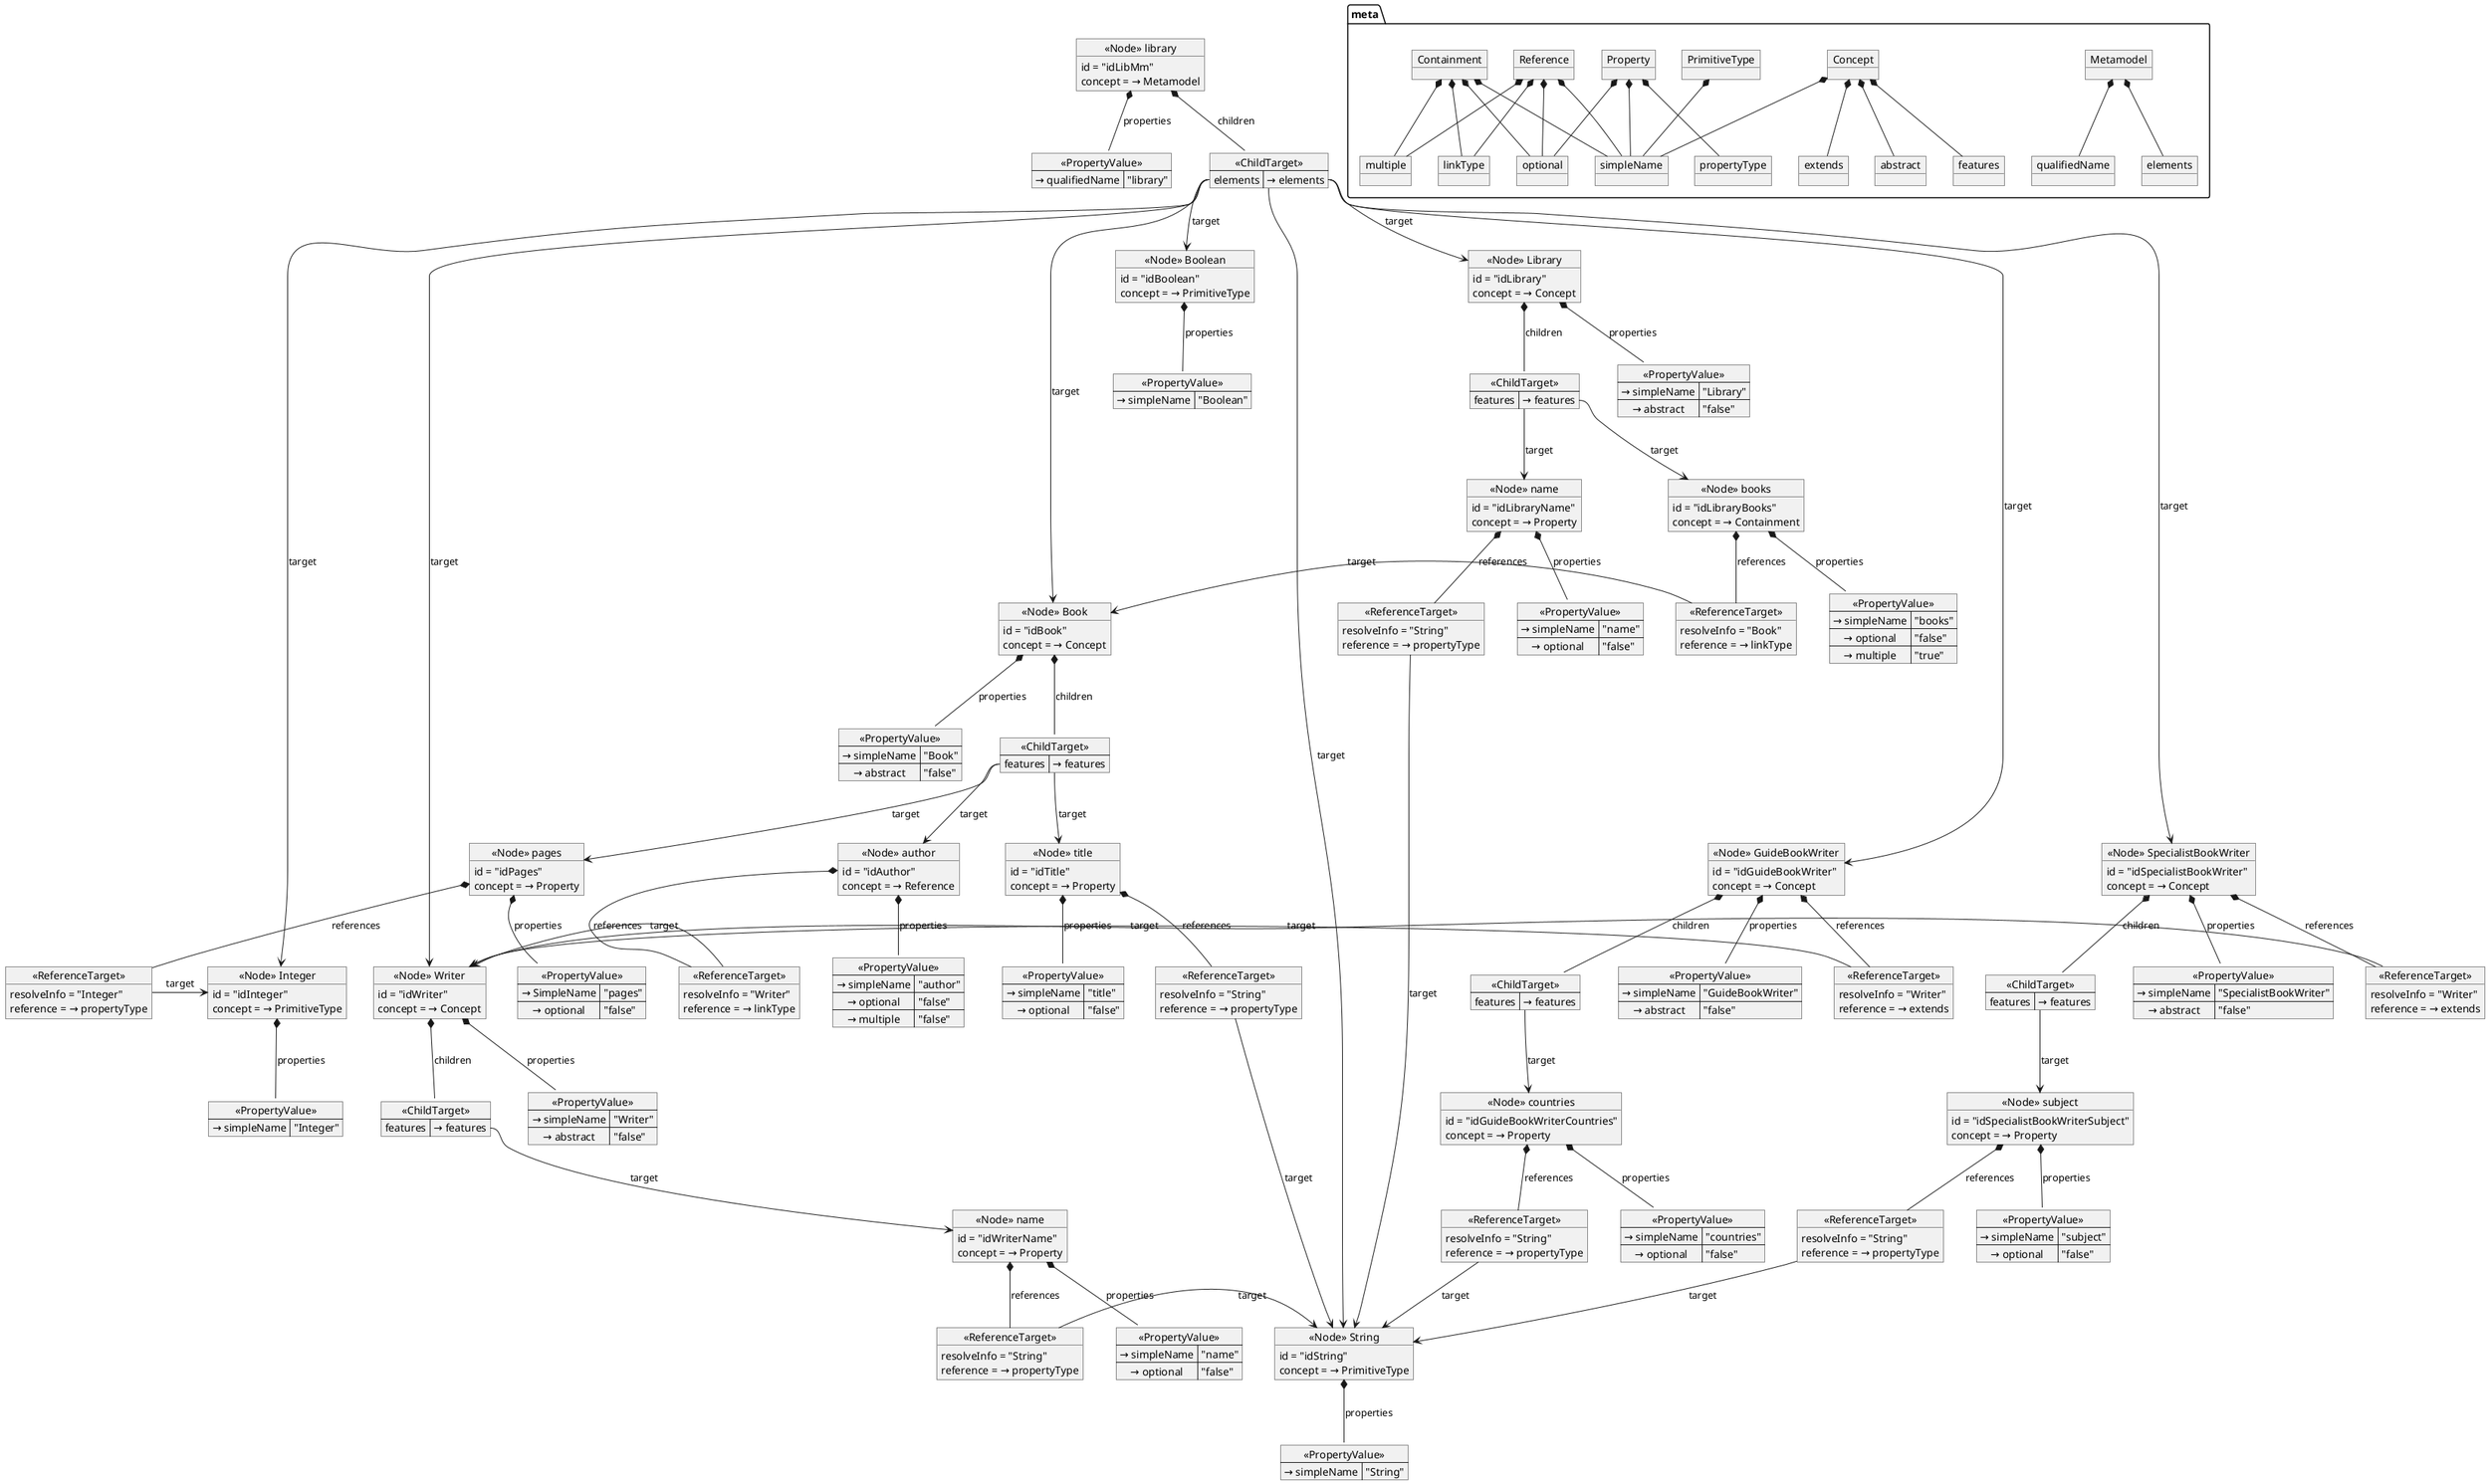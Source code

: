@startuml
package meta {
    object "Metamodel" as metamodel

    object "qualifiedName" as qualifiedName
    metamodel *-- qualifiedName

    object "elements" as elements
    metamodel *-- elements

    object "Concept" as concept

    object "simpleName" as simpleName
    concept *-- simpleName

    object "abstract" as abstract
    concept *-- abstract

    object "features" as features
    concept *-- features

    object "extends" as extends
    concept *-- extends

    object "PrimitiveType" as primitiveType
    primitiveType *-- simpleName

    object "Property" as property
    property *-- simpleName

    object "optional" as optional
    property *-- optional

    object "propertyType" as propertyType
    property *-- propertyType

    object "Reference" as reference
    reference *-- simpleName
    reference *-- optional

    object "multiple" as multiple
    reference *-- multiple

    object "linkType" as linkType
    reference *-- linkType

    object "Containment" as containment
    containment *-- simpleName
    containment *-- optional
    containment *-- multiple
    containment *-- linkType
}

' library (metamodel)

object "<<Node>> library" as library {
    id = "idLibMm"
    concept = → Metamodel
}
'metamodel <- library #lightgray: concept


map "<<PropertyValue>>" as libraryQualifiedName {
    → qualifiedName => "library"
}
library *-- libraryQualifiedName: properties
'qualifiedName <- libraryQualifiedName #lightgray: property

map "<<ChildTarget>>" as libraryChildren {
    elements => → elements
}
library *-- libraryChildren: children
'elements <- libraryString #lightgray: containment

' String

object "<<Node>> String" as String {
    id = "idString"
    concept = → PrimitiveType
}
'primitiveType <- String #lightgray: concept

libraryChildren::elements --> String: target

map "<<PropertyValue>>" as StringName {
    → simpleName => "String"
}
String *-- StringName: properties
'simpleName <- StringName #lightgray: property

' Boolean

object "<<Node>> Boolean" as Boolean {
    id = "idBoolean"
    concept = → PrimitiveType
}
'primitiveType <- Boolean #lightgray: concept

libraryChildren::elements --> Boolean: target

map "<<PropertyValue>>" as BooleanName {
    → simpleName => "Boolean"
}
Boolean *-- BooleanName: properties
'simpleName <- BooleanName #lightgray: property

' Integer

object "<<Node>> Integer" as Integer {
    id = "idInteger"
    concept = → PrimitiveType
}
'primitiveType <- Integer #lightgray: concept

libraryChildren::elements --> Integer: target

map "<<PropertyValue>>" as IntegerName {
    → simpleName => "Integer"
}
Integer *-- IntegerName: properties
'simpleName <- IntegerName #lightgray: property

' Book

object "<<Node>> Book" as Book {
    id = "idBook"
    concept = → Concept
}
'concept <- Book #lightgray: concept

libraryChildren::elements --> Book: target

map "<<PropertyValue>>" as bookName {
    → simpleName => "Book"
    → abstract => "false"
}
Book *-- bookName: properties

' Book.title

object "<<Node>> title" as title {
    id = "idTitle"
    concept = → Property
}
'property <- title #lightgray: concept

map "<<ChildTarget>>" as bookChildren {
     features => → features
}
Book *-- bookChildren: children
bookChildren::features --> title: target

map "<<PropertyValue>>" as titleName {
    → simpleName => "title"
    → optional => "false"
}
title *-- titleName: properties
'simpleName <- titleName #lightgray: property

object "<<ReferenceTarget>>" as titleType {
    resolveInfo = "String"
    reference = → propertyType
}
title *-- titleType: references
'propertyType <- titleType #lightgray: reference
titleType -> String: target

' Book.pages

object "<<Node>> pages" as pages {
    id = "idPages"
    concept = → Property
}
'property <- pages #lightgray: concept

bookChildren::features --> pages: target

map "<<PropertyValue>>" as pagesName {
    → SimpleName => "pages"
    → optional => "false"
}
pages *-- pagesName: properties
'simpleName <- pagesName #lightgray: property

object "<<ReferenceTarget>>" as pagesType {
    resolveInfo = "Integer"
    reference = → propertyType
}
pages *-- pagesType: references
'propertyType <- pagesType #lightgray: reference
pagesType -> Integer: target

' Book.author

object "<<Node>> author" as author {
    id = "idAuthor"
    concept = → Reference
}
'reference <- author #lightgray: concept

bookChildren::features --> author: target

map "<<PropertyValue>>" as authorName {
    → simpleName => "author"
    → optional => "false"
    → multiple => "false"
}
author *-- authorName: properties
'simpleName <- authorName #lightgray: property


object "<<ReferenceTarget>>" as authorType {
    resolveInfo = "Writer"
    reference = → linkType
}
author *-- authorType: references
'linkType <- authorType #lightgray: reference


' Library (node)

object "<<Node>> Library" as Library {
    id = "idLibrary"
    concept = → Concept
}
'concept <- Library #lightgray: concept

libraryChildren::elements --> Library: target

map "<<PropertyValue>>" as libraryName {
    → simpleName => "Library"
    → abstract => "false"

}
Library *-- libraryName: properties
'simpleName <- libraryName #lightgray: property

' Library.name

object "<<Node>> name" as libraryNameNode {
    id = "idLibraryName"
    concept = → Property
}
'property <- libraryNameNode #lightgray: concept

map "<<ChildTarget>>" as LibraryNodeChildren {
     features => → features
}
Library *-- LibraryNodeChildren: children
LibraryNodeChildren::features --> libraryNameNode: target

map "<<PropertyValue>>" as libraryNameName {
    → simpleName =>  "name"
    → optional => "false"
}
libraryNameNode *-- libraryNameName: properties
'simpleName <- libraryNameName #lightgray: property

object "<<ReferenceTarget>>" as libraryNameNodeType {
    resolveInfo = "String"
    reference = → propertyType
}
libraryNameNode *-- libraryNameNodeType: references
'propertyType <- libraryNameNodeType #lightgray: reference
libraryNameNodeType -> String: target

' Library.books

object "<<Node>> books" as books {
    id = "idLibraryBooks"
    concept = → Containment
}
'containment <- books #lightgray: concept

LibraryNodeChildren::features --> books: target


map "<<PropertyValue>>" as booksName {
    → simpleName => "books"
    → optional => "false"
    → multiple => "true"
}
books *-- booksName: properties
'simpleName <- booksName #lightgray: property

object "<<ReferenceTarget>>" as booksType {
    resolveInfo = "Book"
    reference = → linkType
}
books *-- booksType: references
'linkType <- booksType #lightgray: reference
booksType -> Book: target

' Writer

object "<<Node>> Writer" as Writer {
    id = "idWriter"
    concept = → Concept
}
'concept <- Writer #lightgray: concept


libraryChildren::elements --> Writer: target
authorType -> Writer: target

map "<<PropertyValue>>" as Writer_Name {
    → simpleName => "Writer"
    → abstract => "false"
}
Writer *-- Writer_Name: properties
'simpleName <- Writer_Name #lightgray: property

' Writer.name

object "<<Node>> name" as writerName {
    id = "idWriterName"
    concept = → Property
}
'property <- writerName #lightgray: concept

map "<<ChildTarget>>" as WriterChildren {
     features => → features
}
Writer *-- WriterChildren: children
WriterChildren::features --> writerName: target

map "<<PropertyValue>>" as writerNameName {
    → simpleName => "name"
    → optional => "false"
}
writerName *-- writerNameName: properties
'simpleName <- writerNameName #lightgray: property

object "<<ReferenceTarget>>" as writerNameType {
    resolveInfo = "String"
    reference = → propertyType
}
writerName *-- writerNameType: references
'propertyType <- writerNameType #lightgray: reference
writerNameType -> String: target

' GuideBookWriter

object "<<Node>> GuideBookWriter" as GuideBookWriter {
    id = "idGuideBookWriter"
    concept = → Concept
}
'concept <- GuideBookWriter #lightgray: concept

libraryChildren::elements --> GuideBookWriter: target

map "<<PropertyValue>>" as GuideBookWriterName {
    → simpleName => "GuideBookWriter"
    → abstract => "false"
}
GuideBookWriter *-- GuideBookWriterName: properties
'simpleName <- GuideBookWriterName #lightgray: property

object "<<ReferenceTarget>>" as GuideBookWriterExtends {
    resolveInfo = "Writer"
    reference = → extends
}
GuideBookWriter *-- GuideBookWriterExtends: references
'extends <- GuideBookWriterExtends #lightgray: reference
GuideBookWriterExtends -> Writer: target

' GuideBookWriter.countries

object "<<Node>> countries" as countries {
    id = "idGuideBookWriterCountries"
    concept = → Property
}
'simpleName <- countries #lightgray: property

map "<<ChildTarget>>" as GuideBookWriterChildren {
     features => → features
}
GuideBookWriter *-- GuideBookWriterChildren: children
GuideBookWriterChildren::features --> countries: target

map "<<PropertyValue>>" as countriesName {
    → simpleName => "countries"
    → optional => "false"
}
countries *-- countriesName: properties
'simpleName <- countriesName #lightgray: property

object "<<ReferenceTarget>>" as countriesType {
    resolveInfo = "String"
    reference = → propertyType
}
countries *-- countriesType: references
'propertyType <- countriesType #lightgray: reference
countriesType -> String: target

' SpecialistBookWriter

object "<<Node>> SpecialistBookWriter" as SpecialistBookWriter {
    id = "idSpecialistBookWriter"
    concept = → Concept
}
'concept <- SpecialistBookWriter #lightgray: concept

libraryChildren::elements --> SpecialistBookWriter: target

map "<<PropertyValue>>" as SpecialistBookWriterName {
    → simpleName => "SpecialistBookWriter"
    → abstract => "false"
}
SpecialistBookWriter *-- SpecialistBookWriterName: properties
'simpleName <- SpecialistBookWriterName #lightgray: property

object "<<ReferenceTarget>>" as SpecialistBookWriterExtends {
    resolveInfo = "Writer"
    reference = → extends
}
SpecialistBookWriter *-- SpecialistBookWriterExtends: references
'extends <- SpecialistBookWriterExtends #lightgray: reference
SpecialistBookWriterExtends -> Writer: target

' SpecialistBookWriter.subject

object "<<Node>> subject" as subject {
    id = "idSpecialistBookWriterSubject"
    concept = → Property
}
'simpleName <- subject #lightgray: property

map "<<ChildTarget>>" as SpecialistBookWriterChildren {
     features => → features
}
SpecialistBookWriter *-- SpecialistBookWriterChildren: children
SpecialistBookWriterChildren::features --> subject: target

map "<<PropertyValue>>" as subjectName {
    → simpleName => "subject"
    → optional => "false"
}
subject *-- subjectName: properties
'simpleName <- subjectName #lightgray: property

object "<<ReferenceTarget>>" as subjectType {
    resolveInfo = "String"
    reference = → propertyType
}
subject *-- subjectType: references
'propertyType <- subjectType #lightgray: reference
subjectType -> String: target

@enduml
